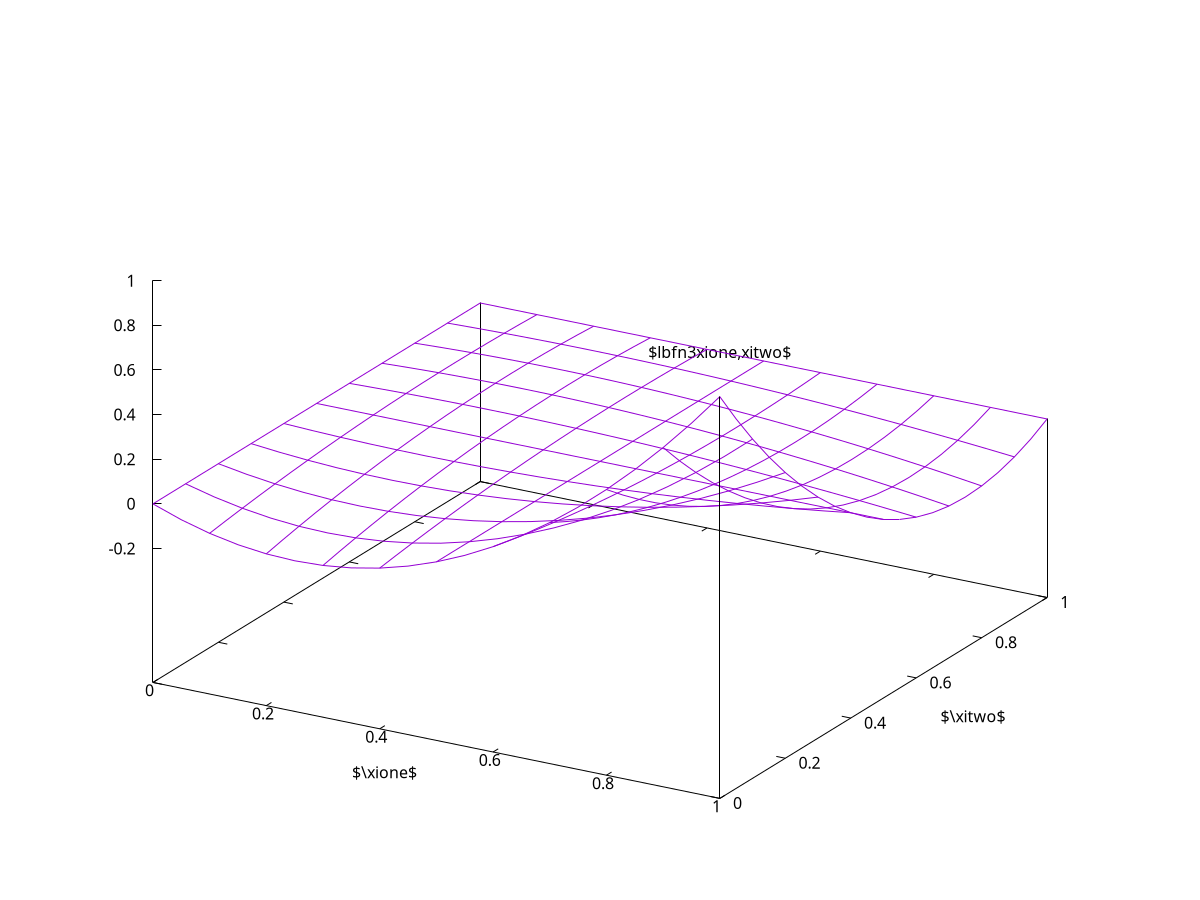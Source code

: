 #set title "Biquadratic Lagrange basis functions"
set nokey
set samples 21
set isosample 11
set xlabel "$\\xione$"
set ylabel "$\\xitwo$"
set label 3 "$\\lbfn{3}{\\xione,\\xitwo}$" at 1.00, 0.00, 1.20 centre
#set xtics  0.00,0.25,1
#set ytics -0.25,0.25,1
psi3(x,y)=2.0*x*(x-0.5)*2.0*(y-0.5)*(y-1.0)
set xrange [0:1]
set yrange [0:1]
set zrange [-0.2:1]
splot psi3(x,y)

 
